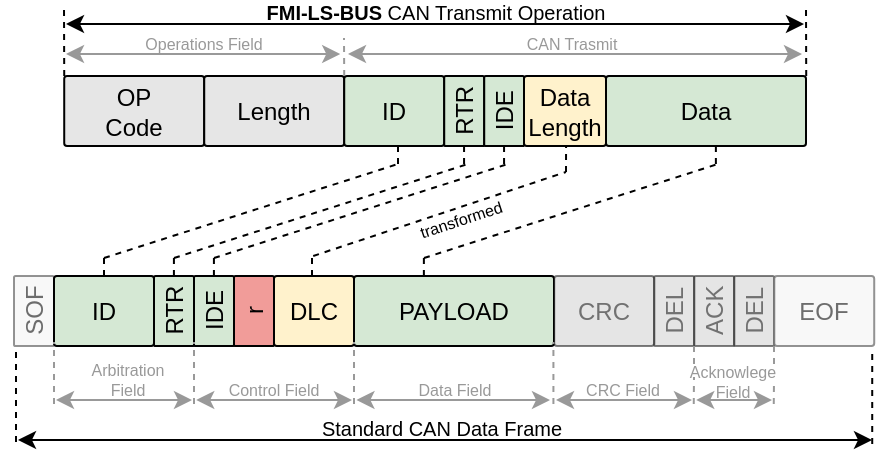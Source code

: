 <mxfile version="26.2.14">
  <diagram name="Page-1" id="7bTmnAXek1JWlI7TwWE4">
    <mxGraphModel dx="617" dy="347" grid="1" gridSize="1" guides="1" tooltips="1" connect="1" arrows="1" fold="1" page="1" pageScale="1" pageWidth="1169" pageHeight="827" background="none" math="0" shadow="0">
      <root>
        <mxCell id="0" />
        <mxCell id="1" parent="0" />
        <mxCell id="ZedA4VMdX3rfLIul-dvv-466" value="" style="group" parent="1" vertex="1" connectable="0">
          <mxGeometry x="58" y="454" width="430.11" height="222" as="geometry" />
        </mxCell>
        <mxCell id="ZedA4VMdX3rfLIul-dvv-381" value="OP&lt;div&gt;Code&lt;/div&gt;" style="rounded=1;whiteSpace=wrap;html=1;arcSize=4;fillColor=#E6E6E6;" parent="ZedA4VMdX3rfLIul-dvv-466" vertex="1">
          <mxGeometry x="25.11" y="38" width="70" height="35" as="geometry" />
        </mxCell>
        <mxCell id="ZedA4VMdX3rfLIul-dvv-382" value="Length" style="rounded=1;whiteSpace=wrap;html=1;arcSize=4;fillColor=#E6E6E6;" parent="ZedA4VMdX3rfLIul-dvv-466" vertex="1">
          <mxGeometry x="95.11" y="38" width="70" height="35" as="geometry" />
        </mxCell>
        <mxCell id="ZedA4VMdX3rfLIul-dvv-383" value="ID" style="rounded=1;whiteSpace=wrap;html=1;arcSize=4;horizontal=1;fillColor=#D5E8D4;" parent="ZedA4VMdX3rfLIul-dvv-466" vertex="1">
          <mxGeometry x="165.11" y="38" width="50" height="35" as="geometry" />
        </mxCell>
        <mxCell id="ZedA4VMdX3rfLIul-dvv-385" value="RTR" style="rounded=1;whiteSpace=wrap;html=1;arcSize=4;horizontal=0;fillColor=#D5E8D4;" parent="ZedA4VMdX3rfLIul-dvv-466" vertex="1">
          <mxGeometry x="215.11" y="38" width="20" height="35" as="geometry" />
        </mxCell>
        <mxCell id="ZedA4VMdX3rfLIul-dvv-386" value="IDE" style="rounded=1;whiteSpace=wrap;html=1;arcSize=4;horizontal=0;fillColor=#D5E8D4;" parent="ZedA4VMdX3rfLIul-dvv-466" vertex="1">
          <mxGeometry x="235.11" y="38" width="20" height="35" as="geometry" />
        </mxCell>
        <mxCell id="ZedA4VMdX3rfLIul-dvv-387" value="Data&lt;br&gt;Length" style="rounded=1;whiteSpace=wrap;html=1;arcSize=4;horizontal=1;fillColor=#FFF2CC;" parent="ZedA4VMdX3rfLIul-dvv-466" vertex="1">
          <mxGeometry x="255" y="38" width="41" height="35" as="geometry" />
        </mxCell>
        <mxCell id="ZedA4VMdX3rfLIul-dvv-388" value="Data" style="rounded=1;whiteSpace=wrap;html=1;arcSize=4;horizontal=1;fillColor=#D5E8D4;" parent="ZedA4VMdX3rfLIul-dvv-466" vertex="1">
          <mxGeometry x="296" y="38" width="100" height="35" as="geometry" />
        </mxCell>
        <mxCell id="ZedA4VMdX3rfLIul-dvv-389" value="SOF" style="rounded=1;whiteSpace=wrap;html=1;arcSize=4;horizontal=0;fillColor=#f5f5f5;fontColor=#333333;strokeColor=#666666;opacity=70;textOpacity=70;" parent="ZedA4VMdX3rfLIul-dvv-466" vertex="1">
          <mxGeometry y="138" width="20" height="35" as="geometry" />
        </mxCell>
        <mxCell id="ZedA4VMdX3rfLIul-dvv-391" value="RTR" style="rounded=1;whiteSpace=wrap;html=1;arcSize=4;horizontal=0;fillColor=#D5E8D4;" parent="ZedA4VMdX3rfLIul-dvv-466" vertex="1">
          <mxGeometry x="70" y="138" width="20" height="35" as="geometry" />
        </mxCell>
        <mxCell id="ZedA4VMdX3rfLIul-dvv-392" value="IDE" style="rounded=1;whiteSpace=wrap;html=1;arcSize=4;horizontal=0;fillColor=#D5E8D4;" parent="ZedA4VMdX3rfLIul-dvv-466" vertex="1">
          <mxGeometry x="90" y="138" width="20" height="35" as="geometry" />
        </mxCell>
        <mxCell id="ZedA4VMdX3rfLIul-dvv-393" value="ID" style="rounded=1;whiteSpace=wrap;html=1;arcSize=4;horizontal=1;fillColor=#D5E8D4;" parent="ZedA4VMdX3rfLIul-dvv-466" vertex="1">
          <mxGeometry x="20" y="138" width="50" height="35" as="geometry" />
        </mxCell>
        <mxCell id="ZedA4VMdX3rfLIul-dvv-395" value="DLC" style="rounded=1;whiteSpace=wrap;html=1;arcSize=4;horizontal=1;fillColor=#FFF2CC;" parent="ZedA4VMdX3rfLIul-dvv-466" vertex="1">
          <mxGeometry x="130" y="138" width="40" height="35" as="geometry" />
        </mxCell>
        <mxCell id="ZedA4VMdX3rfLIul-dvv-396" value="PAYLOAD" style="rounded=1;whiteSpace=wrap;html=1;arcSize=4;horizontal=1;fillColor=#D5E8D4;" parent="ZedA4VMdX3rfLIul-dvv-466" vertex="1">
          <mxGeometry x="170" y="138" width="100" height="35" as="geometry" />
        </mxCell>
        <mxCell id="ZedA4VMdX3rfLIul-dvv-397" value="CRC" style="rounded=1;whiteSpace=wrap;html=1;arcSize=4;horizontal=1;fillColor=#CCCCCC;opacity=50;textOpacity=50;" parent="ZedA4VMdX3rfLIul-dvv-466" vertex="1">
          <mxGeometry x="270.11" y="138" width="50" height="35" as="geometry" />
        </mxCell>
        <mxCell id="ZedA4VMdX3rfLIul-dvv-398" value="DEL" style="rounded=1;whiteSpace=wrap;html=1;arcSize=4;horizontal=0;fillColor=#CCCCCC;opacity=50;textOpacity=50;" parent="ZedA4VMdX3rfLIul-dvv-466" vertex="1">
          <mxGeometry x="320.11" y="138" width="20" height="35" as="geometry" />
        </mxCell>
        <mxCell id="ZedA4VMdX3rfLIul-dvv-399" value="ACK" style="rounded=1;whiteSpace=wrap;html=1;arcSize=4;horizontal=0;fillColor=#CCCCCC;opacity=50;textOpacity=50;" parent="ZedA4VMdX3rfLIul-dvv-466" vertex="1">
          <mxGeometry x="340.11" y="138" width="20" height="35" as="geometry" />
        </mxCell>
        <mxCell id="ZedA4VMdX3rfLIul-dvv-400" value="DEL" style="rounded=1;whiteSpace=wrap;html=1;arcSize=4;horizontal=0;fillColor=#CCCCCC;opacity=50;textOpacity=50;" parent="ZedA4VMdX3rfLIul-dvv-466" vertex="1">
          <mxGeometry x="360.11" y="138" width="20" height="35" as="geometry" />
        </mxCell>
        <mxCell id="ZedA4VMdX3rfLIul-dvv-401" value="EOF" style="rounded=1;whiteSpace=wrap;html=1;arcSize=4;horizontal=1;fillColor=#f5f5f5;fontColor=#333333;strokeColor=#666666;opacity=70;textOpacity=70;" parent="ZedA4VMdX3rfLIul-dvv-466" vertex="1">
          <mxGeometry x="380.11" y="138" width="50" height="35" as="geometry" />
        </mxCell>
        <mxCell id="ZedA4VMdX3rfLIul-dvv-410" value="r" style="rounded=1;whiteSpace=wrap;html=1;arcSize=4;horizontal=0;fillColor=#F19C99;" parent="ZedA4VMdX3rfLIul-dvv-466" vertex="1">
          <mxGeometry x="110" y="138" width="20" height="35" as="geometry" />
        </mxCell>
        <mxCell id="ZedA4VMdX3rfLIul-dvv-411" value="" style="endArrow=none;dashed=1;html=1;rounded=0;entryX=0;entryY=1;entryDx=0;entryDy=0;" parent="ZedA4VMdX3rfLIul-dvv-466" edge="1">
          <mxGeometry width="50" height="50" relative="1" as="geometry">
            <mxPoint x="1" y="221" as="sourcePoint" />
            <mxPoint x="1" y="173" as="targetPoint" />
          </mxGeometry>
        </mxCell>
        <mxCell id="ZedA4VMdX3rfLIul-dvv-412" value="" style="endArrow=none;dashed=1;html=1;rounded=0;entryX=0;entryY=1;entryDx=0;entryDy=0;" parent="ZedA4VMdX3rfLIul-dvv-466" edge="1">
          <mxGeometry width="50" height="50" relative="1" as="geometry">
            <mxPoint x="429.11" y="222" as="sourcePoint" />
            <mxPoint x="429.11" y="174" as="targetPoint" />
          </mxGeometry>
        </mxCell>
        <mxCell id="ZedA4VMdX3rfLIul-dvv-413" value="" style="endArrow=classic;startArrow=classic;html=1;rounded=0;" parent="ZedA4VMdX3rfLIul-dvv-466" edge="1">
          <mxGeometry width="50" height="50" relative="1" as="geometry">
            <mxPoint x="2" y="220" as="sourcePoint" />
            <mxPoint x="429" y="220" as="targetPoint" />
          </mxGeometry>
        </mxCell>
        <mxCell id="ZedA4VMdX3rfLIul-dvv-415" value="" style="endArrow=none;dashed=1;html=1;rounded=0;entryX=0;entryY=1;entryDx=0;entryDy=0;strokeColor=#999999;" parent="ZedA4VMdX3rfLIul-dvv-466" edge="1">
          <mxGeometry width="50" height="50" relative="1" as="geometry">
            <mxPoint x="20" y="202" as="sourcePoint" />
            <mxPoint x="20" y="171" as="targetPoint" />
          </mxGeometry>
        </mxCell>
        <mxCell id="ZedA4VMdX3rfLIul-dvv-416" value="" style="endArrow=none;dashed=1;html=1;rounded=0;entryX=0;entryY=1;entryDx=0;entryDy=0;strokeColor=#999999;" parent="ZedA4VMdX3rfLIul-dvv-466" edge="1">
          <mxGeometry width="50" height="50" relative="1" as="geometry">
            <mxPoint x="90" y="202" as="sourcePoint" />
            <mxPoint x="90" y="171" as="targetPoint" />
          </mxGeometry>
        </mxCell>
        <mxCell id="ZedA4VMdX3rfLIul-dvv-417" value="" style="endArrow=none;dashed=1;html=1;rounded=0;entryX=0;entryY=1;entryDx=0;entryDy=0;strokeColor=#999999;" parent="ZedA4VMdX3rfLIul-dvv-466" edge="1">
          <mxGeometry width="50" height="50" relative="1" as="geometry">
            <mxPoint x="170" y="202" as="sourcePoint" />
            <mxPoint x="170" y="171" as="targetPoint" />
          </mxGeometry>
        </mxCell>
        <mxCell id="ZedA4VMdX3rfLIul-dvv-418" value="" style="endArrow=none;dashed=1;html=1;rounded=0;entryX=0;entryY=1;entryDx=0;entryDy=0;strokeColor=#999999;" parent="ZedA4VMdX3rfLIul-dvv-466" edge="1">
          <mxGeometry width="50" height="50" relative="1" as="geometry">
            <mxPoint x="269.71" y="202" as="sourcePoint" />
            <mxPoint x="269.71" y="171" as="targetPoint" />
          </mxGeometry>
        </mxCell>
        <mxCell id="ZedA4VMdX3rfLIul-dvv-419" value="" style="endArrow=none;dashed=1;html=1;rounded=0;entryX=0.085;entryY=0.249;entryDx=0;entryDy=0;entryPerimeter=0;strokeColor=#999999;" parent="ZedA4VMdX3rfLIul-dvv-466" target="ZedA4VMdX3rfLIul-dvv-429" edge="1">
          <mxGeometry width="50" height="50" relative="1" as="geometry">
            <mxPoint x="339.88" y="202" as="sourcePoint" />
            <mxPoint x="339.88" y="171" as="targetPoint" />
          </mxGeometry>
        </mxCell>
        <mxCell id="ZedA4VMdX3rfLIul-dvv-421" value="" style="endArrow=classic;startArrow=classic;html=1;rounded=0;fontColor=#999999;strokeColor=#999999;" parent="ZedA4VMdX3rfLIul-dvv-466" edge="1">
          <mxGeometry width="50" height="50" relative="1" as="geometry">
            <mxPoint x="21" y="200" as="sourcePoint" />
            <mxPoint x="89" y="200" as="targetPoint" />
          </mxGeometry>
        </mxCell>
        <mxCell id="ZedA4VMdX3rfLIul-dvv-422" value="" style="endArrow=classic;startArrow=classic;html=1;rounded=0;fontColor=#999999;strokeColor=#999999;" parent="ZedA4VMdX3rfLIul-dvv-466" edge="1">
          <mxGeometry width="50" height="50" relative="1" as="geometry">
            <mxPoint x="91.11" y="200" as="sourcePoint" />
            <mxPoint x="169" y="200" as="targetPoint" />
          </mxGeometry>
        </mxCell>
        <mxCell id="ZedA4VMdX3rfLIul-dvv-423" value="" style="endArrow=classic;startArrow=classic;html=1;rounded=0;fontColor=#999999;strokeColor=#999999;" parent="ZedA4VMdX3rfLIul-dvv-466" edge="1">
          <mxGeometry width="50" height="50" relative="1" as="geometry">
            <mxPoint x="171.22" y="200" as="sourcePoint" />
            <mxPoint x="268" y="200" as="targetPoint" />
          </mxGeometry>
        </mxCell>
        <mxCell id="ZedA4VMdX3rfLIul-dvv-424" value="" style="endArrow=classic;startArrow=classic;html=1;rounded=0;fontColor=#999999;strokeColor=#999999;" parent="ZedA4VMdX3rfLIul-dvv-466" edge="1">
          <mxGeometry width="50" height="50" relative="1" as="geometry">
            <mxPoint x="271" y="200" as="sourcePoint" />
            <mxPoint x="339" y="200" as="targetPoint" />
          </mxGeometry>
        </mxCell>
        <mxCell id="ZedA4VMdX3rfLIul-dvv-425" value="" style="endArrow=classic;startArrow=classic;html=1;rounded=0;fontColor=#999999;strokeColor=#999999;" parent="ZedA4VMdX3rfLIul-dvv-466" edge="1">
          <mxGeometry width="50" height="50" relative="1" as="geometry">
            <mxPoint x="341.11" y="200" as="sourcePoint" />
            <mxPoint x="379" y="200" as="targetPoint" />
          </mxGeometry>
        </mxCell>
        <mxCell id="ZedA4VMdX3rfLIul-dvv-426" value="Standard CAN Data Frame" style="text;html=1;align=center;verticalAlign=middle;whiteSpace=wrap;rounded=0;fontSize=10;" parent="ZedA4VMdX3rfLIul-dvv-466" vertex="1">
          <mxGeometry x="22" y="208" width="384" height="12" as="geometry" />
        </mxCell>
        <mxCell id="ZedA4VMdX3rfLIul-dvv-427" value="Data Field" style="text;html=1;align=center;verticalAlign=middle;whiteSpace=wrap;rounded=0;fontSize=8;fontColor=#999999;" parent="ZedA4VMdX3rfLIul-dvv-466" vertex="1">
          <mxGeometry x="196.5" y="190" width="47" height="10" as="geometry" />
        </mxCell>
        <mxCell id="ZedA4VMdX3rfLIul-dvv-428" value="CRC Field" style="text;html=1;align=center;verticalAlign=middle;whiteSpace=wrap;rounded=0;fontSize=8;fontColor=#999999;" parent="ZedA4VMdX3rfLIul-dvv-466" vertex="1">
          <mxGeometry x="281" y="190" width="47" height="10" as="geometry" />
        </mxCell>
        <mxCell id="ZedA4VMdX3rfLIul-dvv-429" value="Acknowlege Field" style="text;html=1;align=center;verticalAlign=middle;whiteSpace=wrap;rounded=0;fontSize=8;fontColor=#999999;" parent="ZedA4VMdX3rfLIul-dvv-466" vertex="1">
          <mxGeometry x="336" y="186" width="47" height="10" as="geometry" />
        </mxCell>
        <mxCell id="ZedA4VMdX3rfLIul-dvv-430" value="" style="endArrow=none;dashed=1;html=1;rounded=0;entryX=0.083;entryY=0.5;entryDx=0;entryDy=0;entryPerimeter=0;strokeColor=#999999;" parent="ZedA4VMdX3rfLIul-dvv-466" edge="1">
          <mxGeometry width="50" height="50" relative="1" as="geometry">
            <mxPoint x="340" y="182" as="sourcePoint" />
            <mxPoint x="340" y="172" as="targetPoint" />
          </mxGeometry>
        </mxCell>
        <mxCell id="ZedA4VMdX3rfLIul-dvv-433" value="Control Field" style="text;html=1;align=center;verticalAlign=middle;whiteSpace=wrap;rounded=0;fontSize=8;fontColor=#999999;" parent="ZedA4VMdX3rfLIul-dvv-466" vertex="1">
          <mxGeometry x="106.22" y="190" width="47.89" height="10" as="geometry" />
        </mxCell>
        <mxCell id="ZedA4VMdX3rfLIul-dvv-434" value="Arbitration Field" style="text;html=1;align=center;verticalAlign=middle;whiteSpace=wrap;rounded=0;fontSize=8;fontColor=#999999;" parent="ZedA4VMdX3rfLIul-dvv-466" vertex="1">
          <mxGeometry x="33.0" y="185" width="47.89" height="10" as="geometry" />
        </mxCell>
        <mxCell id="ZedA4VMdX3rfLIul-dvv-435" value="" style="endArrow=none;dashed=1;html=1;rounded=0;strokeColor=#999999;" parent="ZedA4VMdX3rfLIul-dvv-466" edge="1">
          <mxGeometry width="50" height="50" relative="1" as="geometry">
            <mxPoint x="379.88" y="202" as="sourcePoint" />
            <mxPoint x="380" y="190" as="targetPoint" />
          </mxGeometry>
        </mxCell>
        <mxCell id="ZedA4VMdX3rfLIul-dvv-436" value="" style="endArrow=none;dashed=1;html=1;rounded=0;entryX=0.083;entryY=0.5;entryDx=0;entryDy=0;entryPerimeter=0;strokeColor=#999999;" parent="ZedA4VMdX3rfLIul-dvv-466" edge="1">
          <mxGeometry width="50" height="50" relative="1" as="geometry">
            <mxPoint x="380" y="182" as="sourcePoint" />
            <mxPoint x="380" y="172" as="targetPoint" />
          </mxGeometry>
        </mxCell>
        <mxCell id="ZedA4VMdX3rfLIul-dvv-437" value="" style="endArrow=none;dashed=1;html=1;rounded=0;strokeColor=#999999;" parent="ZedA4VMdX3rfLIul-dvv-466" edge="1">
          <mxGeometry width="50" height="50" relative="1" as="geometry">
            <mxPoint x="165.11" y="38" as="sourcePoint" />
            <mxPoint x="165" y="19" as="targetPoint" />
          </mxGeometry>
        </mxCell>
        <mxCell id="ZedA4VMdX3rfLIul-dvv-439" value="" style="endArrow=none;dashed=1;html=1;rounded=0;" parent="ZedA4VMdX3rfLIul-dvv-466" edge="1">
          <mxGeometry width="50" height="50" relative="1" as="geometry">
            <mxPoint x="25.11" y="38" as="sourcePoint" />
            <mxPoint x="25" y="2" as="targetPoint" />
          </mxGeometry>
        </mxCell>
        <mxCell id="ZedA4VMdX3rfLIul-dvv-441" value="" style="endArrow=classic;startArrow=classic;html=1;rounded=0;" parent="ZedA4VMdX3rfLIul-dvv-466" edge="1">
          <mxGeometry width="50" height="50" relative="1" as="geometry">
            <mxPoint x="26" y="12" as="sourcePoint" />
            <mxPoint x="395" y="12" as="targetPoint" />
          </mxGeometry>
        </mxCell>
        <mxCell id="ZedA4VMdX3rfLIul-dvv-442" value="&lt;b&gt;FMI-LS-BUS&lt;/b&gt; CAN Transmit Operation" style="text;html=1;align=center;verticalAlign=middle;whiteSpace=wrap;rounded=0;fontSize=10;" parent="ZedA4VMdX3rfLIul-dvv-466" vertex="1">
          <mxGeometry x="29" width="364" height="12" as="geometry" />
        </mxCell>
        <mxCell id="ZedA4VMdX3rfLIul-dvv-443" value="Operations Field" style="text;html=1;align=center;verticalAlign=middle;whiteSpace=wrap;rounded=0;fontSize=8;fontColor=#999999;" parent="ZedA4VMdX3rfLIul-dvv-466" vertex="1">
          <mxGeometry x="54" y="17" width="82" height="10" as="geometry" />
        </mxCell>
        <mxCell id="ZedA4VMdX3rfLIul-dvv-444" value="" style="endArrow=classic;startArrow=classic;html=1;rounded=0;fontColor=#999999;strokeColor=#999999;" parent="ZedA4VMdX3rfLIul-dvv-466" edge="1">
          <mxGeometry width="50" height="50" relative="1" as="geometry">
            <mxPoint x="26" y="27" as="sourcePoint" />
            <mxPoint x="163.11" y="27" as="targetPoint" />
          </mxGeometry>
        </mxCell>
        <mxCell id="ZedA4VMdX3rfLIul-dvv-445" value="" style="endArrow=none;dashed=1;html=1;rounded=0;" parent="ZedA4VMdX3rfLIul-dvv-466" edge="1">
          <mxGeometry width="50" height="50" relative="1" as="geometry">
            <mxPoint x="396.11" y="38" as="sourcePoint" />
            <mxPoint x="396" y="2" as="targetPoint" />
          </mxGeometry>
        </mxCell>
        <mxCell id="ZedA4VMdX3rfLIul-dvv-446" value="CAN Trasmit" style="text;html=1;align=center;verticalAlign=middle;whiteSpace=wrap;rounded=0;fontSize=8;fontColor=#999999;" parent="ZedA4VMdX3rfLIul-dvv-466" vertex="1">
          <mxGeometry x="238" y="17" width="82" height="10" as="geometry" />
        </mxCell>
        <mxCell id="ZedA4VMdX3rfLIul-dvv-447" value="" style="endArrow=classic;startArrow=classic;html=1;rounded=0;fontColor=#999999;strokeColor=#999999;" parent="ZedA4VMdX3rfLIul-dvv-466" edge="1">
          <mxGeometry width="50" height="50" relative="1" as="geometry">
            <mxPoint x="167" y="27" as="sourcePoint" />
            <mxPoint x="394" y="27" as="targetPoint" />
          </mxGeometry>
        </mxCell>
        <mxCell id="ZedA4VMdX3rfLIul-dvv-450" value="" style="endArrow=none;html=1;rounded=0;exitX=0.5;exitY=0;exitDx=0;exitDy=0;dashed=1;" parent="ZedA4VMdX3rfLIul-dvv-466" source="ZedA4VMdX3rfLIul-dvv-393" edge="1">
          <mxGeometry width="50" height="50" relative="1" as="geometry">
            <mxPoint x="52" y="134" as="sourcePoint" />
            <mxPoint x="45" y="129" as="targetPoint" />
          </mxGeometry>
        </mxCell>
        <mxCell id="ZedA4VMdX3rfLIul-dvv-451" value="" style="endArrow=none;html=1;rounded=0;exitX=0.5;exitY=0;exitDx=0;exitDy=0;dashed=1;" parent="ZedA4VMdX3rfLIul-dvv-466" edge="1">
          <mxGeometry width="50" height="50" relative="1" as="geometry">
            <mxPoint x="79.96" y="138" as="sourcePoint" />
            <mxPoint x="79.96" y="129" as="targetPoint" />
          </mxGeometry>
        </mxCell>
        <mxCell id="ZedA4VMdX3rfLIul-dvv-452" value="" style="endArrow=none;html=1;rounded=0;exitX=0.5;exitY=0;exitDx=0;exitDy=0;dashed=1;" parent="ZedA4VMdX3rfLIul-dvv-466" edge="1">
          <mxGeometry width="50" height="50" relative="1" as="geometry">
            <mxPoint x="99.96" y="138" as="sourcePoint" />
            <mxPoint x="99.96" y="129" as="targetPoint" />
          </mxGeometry>
        </mxCell>
        <mxCell id="ZedA4VMdX3rfLIul-dvv-453" value="" style="endArrow=none;html=1;rounded=0;exitX=0.5;exitY=0;exitDx=0;exitDy=0;dashed=1;" parent="ZedA4VMdX3rfLIul-dvv-466" edge="1">
          <mxGeometry width="50" height="50" relative="1" as="geometry">
            <mxPoint x="149" y="138" as="sourcePoint" />
            <mxPoint x="149" y="129" as="targetPoint" />
          </mxGeometry>
        </mxCell>
        <mxCell id="ZedA4VMdX3rfLIul-dvv-454" value="" style="endArrow=none;html=1;rounded=0;exitX=0.5;exitY=0;exitDx=0;exitDy=0;dashed=1;" parent="ZedA4VMdX3rfLIul-dvv-466" edge="1">
          <mxGeometry width="50" height="50" relative="1" as="geometry">
            <mxPoint x="204.94" y="138" as="sourcePoint" />
            <mxPoint x="204.94" y="129" as="targetPoint" />
          </mxGeometry>
        </mxCell>
        <mxCell id="ZedA4VMdX3rfLIul-dvv-455" value="" style="endArrow=none;html=1;rounded=0;exitX=0.5;exitY=0;exitDx=0;exitDy=0;dashed=1;" parent="ZedA4VMdX3rfLIul-dvv-466" edge="1">
          <mxGeometry width="50" height="50" relative="1" as="geometry">
            <mxPoint x="192" y="82" as="sourcePoint" />
            <mxPoint x="192" y="73" as="targetPoint" />
          </mxGeometry>
        </mxCell>
        <mxCell id="ZedA4VMdX3rfLIul-dvv-456" value="" style="endArrow=none;html=1;rounded=0;exitX=0.5;exitY=0;exitDx=0;exitDy=0;dashed=1;" parent="ZedA4VMdX3rfLIul-dvv-466" edge="1">
          <mxGeometry width="50" height="50" relative="1" as="geometry">
            <mxPoint x="225.03" y="82" as="sourcePoint" />
            <mxPoint x="225.03" y="73" as="targetPoint" />
          </mxGeometry>
        </mxCell>
        <mxCell id="ZedA4VMdX3rfLIul-dvv-457" value="" style="endArrow=none;html=1;rounded=0;exitX=0.5;exitY=0;exitDx=0;exitDy=0;dashed=1;" parent="ZedA4VMdX3rfLIul-dvv-466" edge="1">
          <mxGeometry width="50" height="50" relative="1" as="geometry">
            <mxPoint x="245.03" y="82" as="sourcePoint" />
            <mxPoint x="245.03" y="73" as="targetPoint" />
          </mxGeometry>
        </mxCell>
        <mxCell id="ZedA4VMdX3rfLIul-dvv-458" value="" style="endArrow=none;html=1;rounded=0;dashed=1;entryX=0.513;entryY=1.01;entryDx=0;entryDy=0;entryPerimeter=0;" parent="ZedA4VMdX3rfLIul-dvv-466" target="ZedA4VMdX3rfLIul-dvv-387" edge="1">
          <mxGeometry width="50" height="50" relative="1" as="geometry">
            <mxPoint x="276" y="86" as="sourcePoint" />
            <mxPoint x="275.44" y="73" as="targetPoint" />
          </mxGeometry>
        </mxCell>
        <mxCell id="ZedA4VMdX3rfLIul-dvv-459" value="" style="endArrow=none;html=1;rounded=0;exitX=0.5;exitY=0;exitDx=0;exitDy=0;dashed=1;" parent="ZedA4VMdX3rfLIul-dvv-466" edge="1">
          <mxGeometry width="50" height="50" relative="1" as="geometry">
            <mxPoint x="350.94" y="82" as="sourcePoint" />
            <mxPoint x="350.94" y="73" as="targetPoint" />
          </mxGeometry>
        </mxCell>
        <mxCell id="ZedA4VMdX3rfLIul-dvv-460" value="" style="endArrow=none;dashed=1;html=1;rounded=0;" parent="ZedA4VMdX3rfLIul-dvv-466" edge="1">
          <mxGeometry width="50" height="50" relative="1" as="geometry">
            <mxPoint x="45" y="129" as="sourcePoint" />
            <mxPoint x="192" y="82" as="targetPoint" />
          </mxGeometry>
        </mxCell>
        <mxCell id="ZedA4VMdX3rfLIul-dvv-461" value="" style="endArrow=none;dashed=1;html=1;rounded=0;" parent="ZedA4VMdX3rfLIul-dvv-466" edge="1">
          <mxGeometry width="50" height="50" relative="1" as="geometry">
            <mxPoint x="80" y="129" as="sourcePoint" />
            <mxPoint x="227" y="82" as="targetPoint" />
          </mxGeometry>
        </mxCell>
        <mxCell id="ZedA4VMdX3rfLIul-dvv-462" value="" style="endArrow=none;dashed=1;html=1;rounded=0;" parent="ZedA4VMdX3rfLIul-dvv-466" edge="1">
          <mxGeometry width="50" height="50" relative="1" as="geometry">
            <mxPoint x="100" y="129" as="sourcePoint" />
            <mxPoint x="247" y="82" as="targetPoint" />
          </mxGeometry>
        </mxCell>
        <mxCell id="ZedA4VMdX3rfLIul-dvv-463" value="" style="endArrow=none;dashed=1;html=1;rounded=0;" parent="ZedA4VMdX3rfLIul-dvv-466" edge="1">
          <mxGeometry width="50" height="50" relative="1" as="geometry">
            <mxPoint x="205" y="129" as="sourcePoint" />
            <mxPoint x="352" y="82" as="targetPoint" />
          </mxGeometry>
        </mxCell>
        <mxCell id="ZedA4VMdX3rfLIul-dvv-464" value="" style="endArrow=none;dashed=1;html=1;rounded=0;" parent="ZedA4VMdX3rfLIul-dvv-466" edge="1">
          <mxGeometry width="50" height="50" relative="1" as="geometry">
            <mxPoint x="149.61" y="128" as="sourcePoint" />
            <mxPoint x="276" y="86" as="targetPoint" />
          </mxGeometry>
        </mxCell>
        <mxCell id="ZedA4VMdX3rfLIul-dvv-465" value="transformed" style="edgeLabel;html=1;align=center;verticalAlign=middle;resizable=0;points=[];rotation=341.75;fontSize=8;" parent="ZedA4VMdX3rfLIul-dvv-464" vertex="1" connectable="0">
          <mxGeometry x="0.36" relative="1" as="geometry">
            <mxPoint x="-13" y="10" as="offset" />
          </mxGeometry>
        </mxCell>
      </root>
    </mxGraphModel>
  </diagram>
</mxfile>
